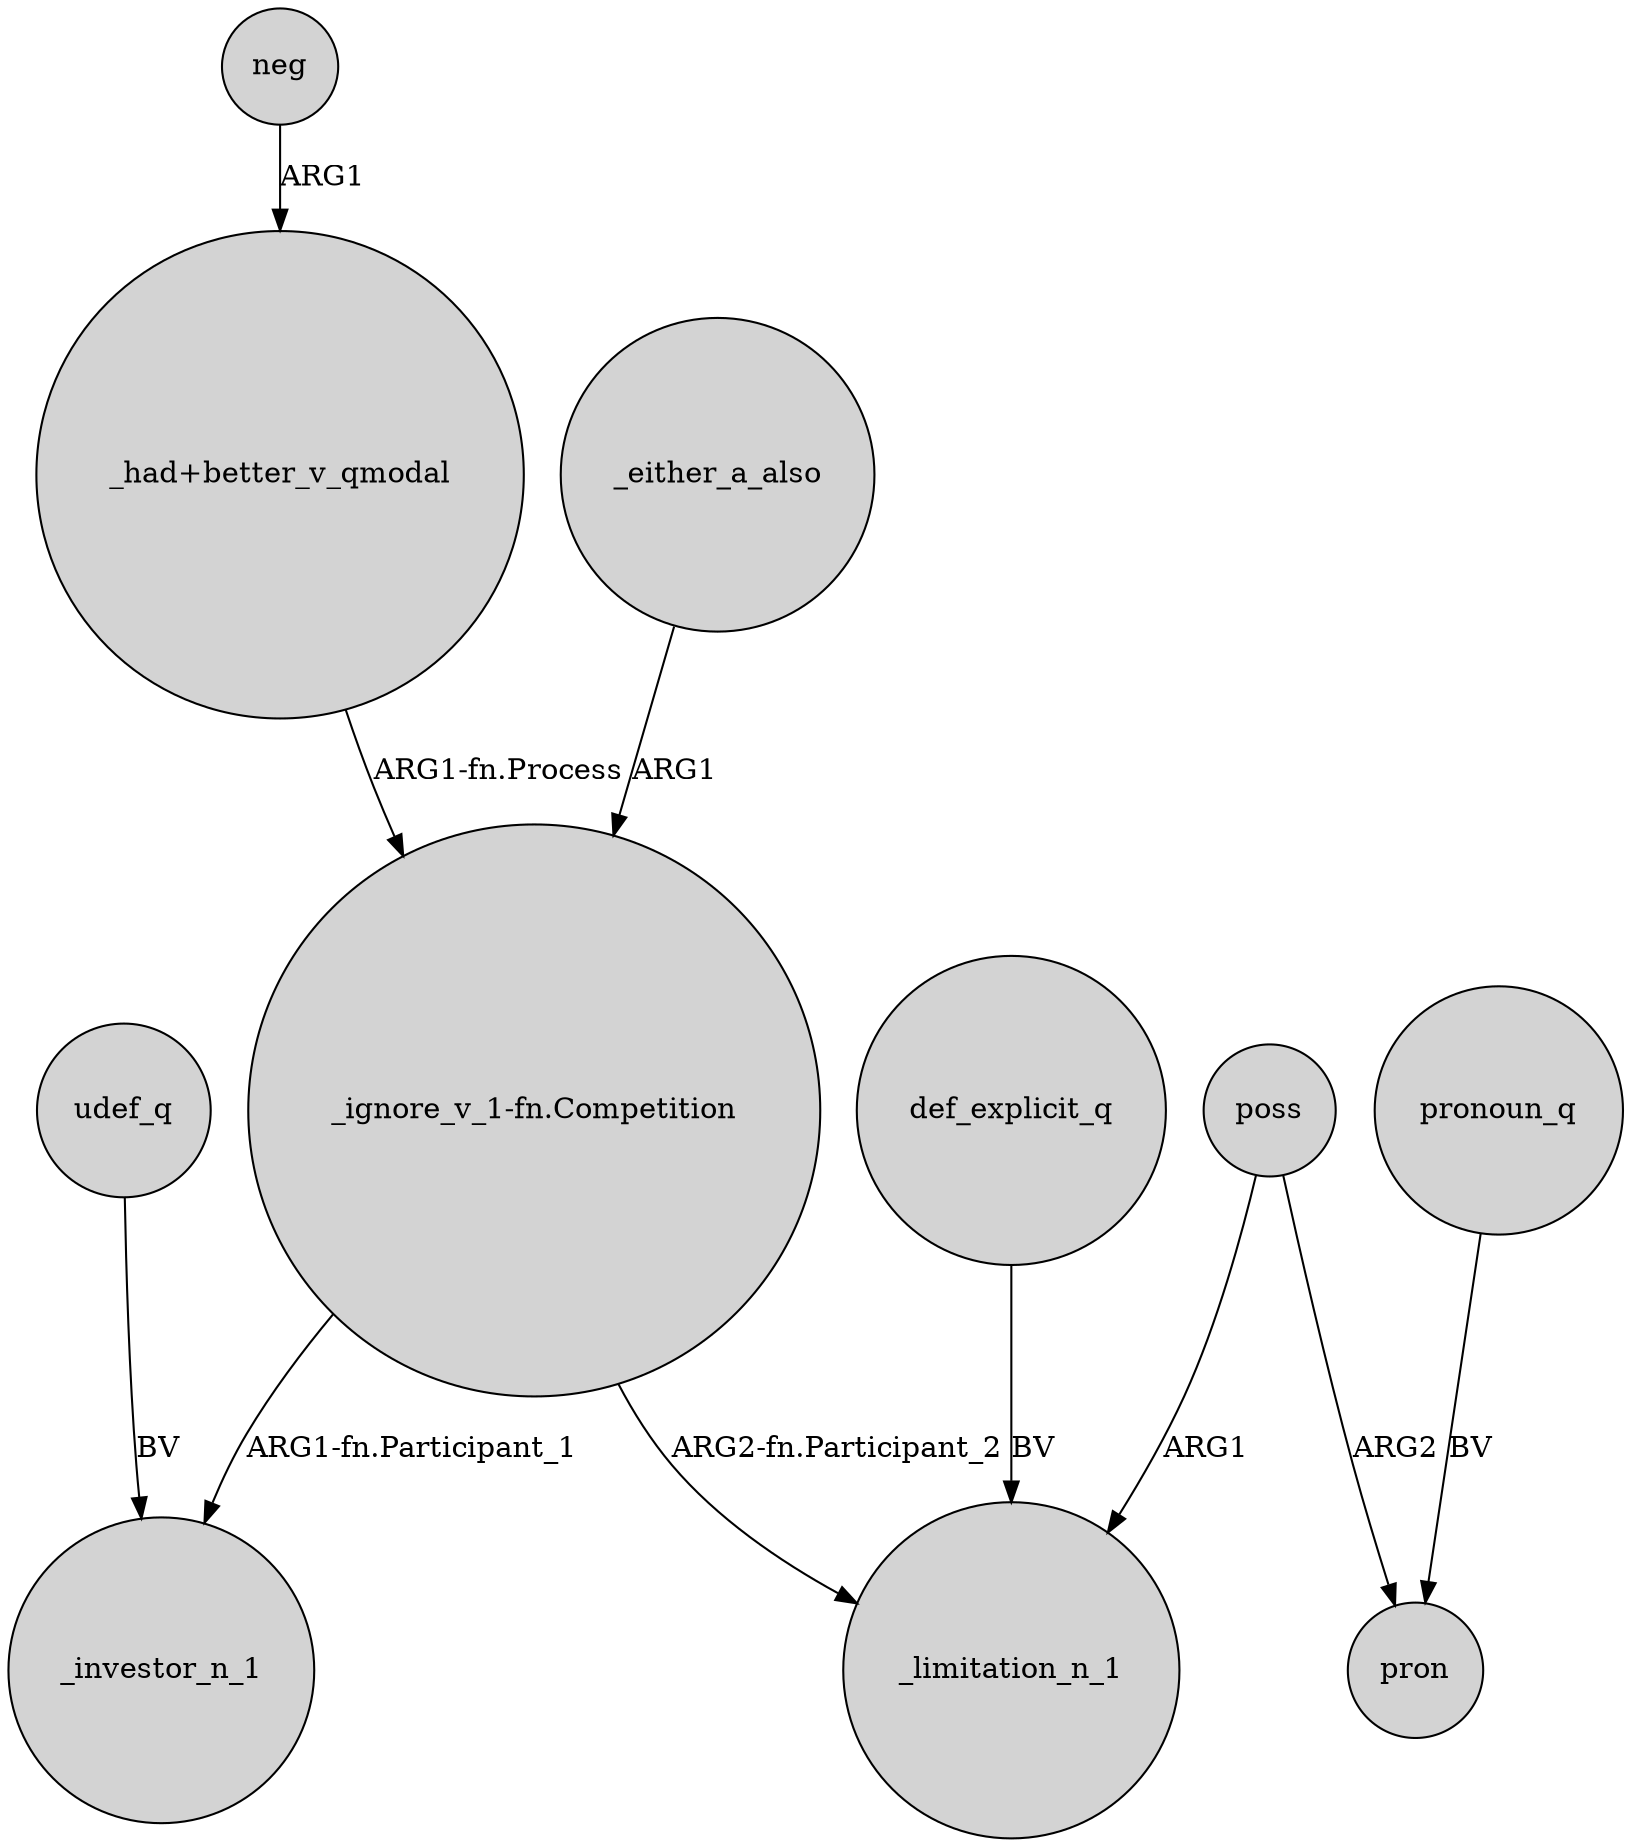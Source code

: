 digraph {
	node [shape=circle style=filled]
	neg -> "_had+better_v_qmodal" [label=ARG1]
	def_explicit_q -> _limitation_n_1 [label=BV]
	"_ignore_v_1-fn.Competition" -> _limitation_n_1 [label="ARG2-fn.Participant_2"]
	poss -> _limitation_n_1 [label=ARG1]
	_either_a_also -> "_ignore_v_1-fn.Competition" [label=ARG1]
	udef_q -> _investor_n_1 [label=BV]
	"_ignore_v_1-fn.Competition" -> _investor_n_1 [label="ARG1-fn.Participant_1"]
	pronoun_q -> pron [label=BV]
	"_had+better_v_qmodal" -> "_ignore_v_1-fn.Competition" [label="ARG1-fn.Process"]
	poss -> pron [label=ARG2]
}
